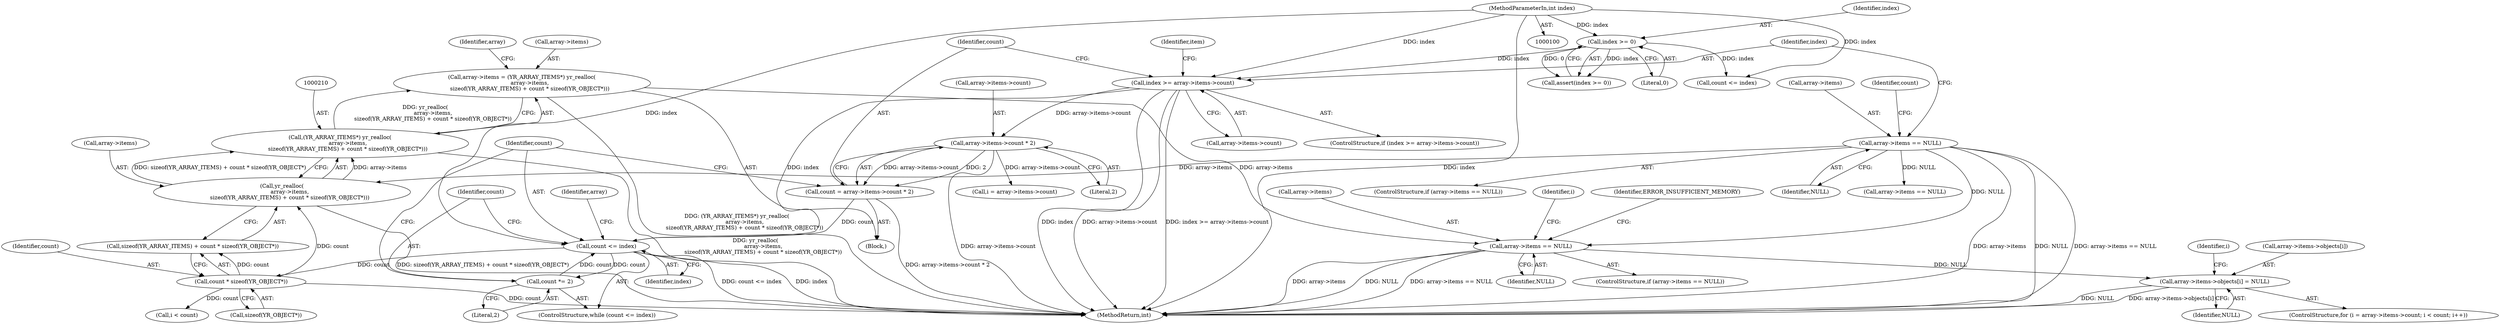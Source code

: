 digraph "0_yara_4a342f01e5439b9bb901aff1c6c23c536baeeb3f_0@integer" {
"1000205" [label="(Call,array->items = (YR_ARRAY_ITEMS*) yr_realloc(\n         array->items,\n         sizeof(YR_ARRAY_ITEMS) + count * sizeof(YR_OBJECT*)))"];
"1000209" [label="(Call,(YR_ARRAY_ITEMS*) yr_realloc(\n         array->items,\n         sizeof(YR_ARRAY_ITEMS) + count * sizeof(YR_OBJECT*)))"];
"1000211" [label="(Call,yr_realloc(\n         array->items,\n         sizeof(YR_ARRAY_ITEMS) + count * sizeof(YR_OBJECT*)))"];
"1000123" [label="(Call,array->items == NULL)"];
"1000218" [label="(Call,count * sizeof(YR_OBJECT*))"];
"1000199" [label="(Call,count <= index)"];
"1000189" [label="(Call,count = array->items->count * 2)"];
"1000191" [label="(Call,array->items->count * 2)"];
"1000181" [label="(Call,index >= array->items->count)"];
"1000109" [label="(Call,index >= 0)"];
"1000103" [label="(MethodParameterIn,int index)"];
"1000202" [label="(Call,count *= 2)"];
"1000223" [label="(Call,array->items == NULL)"];
"1000243" [label="(Call,array->items->objects[i] = NULL)"];
"1000192" [label="(Call,array->items->count)"];
"1000198" [label="(ControlStructure,while (count <= index))"];
"1000209" [label="(Call,(YR_ARRAY_ITEMS*) yr_realloc(\n         array->items,\n         sizeof(YR_ARRAY_ITEMS) + count * sizeof(YR_OBJECT*)))"];
"1000183" [label="(Call,array->items->count)"];
"1000199" [label="(Call,count <= index)"];
"1000227" [label="(Identifier,NULL)"];
"1000212" [label="(Call,array->items)"];
"1000190" [label="(Identifier,count)"];
"1000211" [label="(Call,yr_realloc(\n         array->items,\n         sizeof(YR_ARRAY_ITEMS) + count * sizeof(YR_OBJECT*)))"];
"1000200" [label="(Identifier,count)"];
"1000205" [label="(Call,array->items = (YR_ARRAY_ITEMS*) yr_realloc(\n         array->items,\n         sizeof(YR_ARRAY_ITEMS) + count * sizeof(YR_OBJECT*)))"];
"1000108" [label="(Call,assert(index >= 0))"];
"1000122" [label="(ControlStructure,if (array->items == NULL))"];
"1000123" [label="(Call,array->items == NULL)"];
"1000197" [label="(Literal,2)"];
"1000182" [label="(Identifier,index)"];
"1000219" [label="(Identifier,count)"];
"1000238" [label="(Call,i < count)"];
"1000222" [label="(ControlStructure,if (array->items == NULL))"];
"1000181" [label="(Call,index >= array->items->count)"];
"1000261" [label="(Identifier,item)"];
"1000130" [label="(Identifier,count)"];
"1000188" [label="(Block,)"];
"1000191" [label="(Call,array->items->count * 2)"];
"1000231" [label="(Call,i = array->items->count)"];
"1000251" [label="(Identifier,NULL)"];
"1000111" [label="(Literal,0)"];
"1000110" [label="(Identifier,index)"];
"1000242" [label="(Identifier,i)"];
"1000202" [label="(Call,count *= 2)"];
"1000201" [label="(Identifier,index)"];
"1000223" [label="(Call,array->items == NULL)"];
"1000230" [label="(ControlStructure,for (i = array->items->count; i < count; i++))"];
"1000189" [label="(Call,count = array->items->count * 2)"];
"1000206" [label="(Call,array->items)"];
"1000133" [label="(Call,count <= index)"];
"1000229" [label="(Identifier,ERROR_INSUFFICIENT_MEMORY)"];
"1000244" [label="(Call,array->items->objects[i])"];
"1000103" [label="(MethodParameterIn,int index)"];
"1000224" [label="(Call,array->items)"];
"1000180" [label="(ControlStructure,if (index >= array->items->count))"];
"1000232" [label="(Identifier,i)"];
"1000275" [label="(MethodReturn,int)"];
"1000127" [label="(Identifier,NULL)"];
"1000220" [label="(Call,sizeof(YR_OBJECT*))"];
"1000207" [label="(Identifier,array)"];
"1000109" [label="(Call,index >= 0)"];
"1000203" [label="(Identifier,count)"];
"1000204" [label="(Literal,2)"];
"1000215" [label="(Call,sizeof(YR_ARRAY_ITEMS) + count * sizeof(YR_OBJECT*))"];
"1000154" [label="(Call,array->items == NULL)"];
"1000225" [label="(Identifier,array)"];
"1000124" [label="(Call,array->items)"];
"1000243" [label="(Call,array->items->objects[i] = NULL)"];
"1000218" [label="(Call,count * sizeof(YR_OBJECT*))"];
"1000205" -> "1000188"  [label="AST: "];
"1000205" -> "1000209"  [label="CFG: "];
"1000206" -> "1000205"  [label="AST: "];
"1000209" -> "1000205"  [label="AST: "];
"1000225" -> "1000205"  [label="CFG: "];
"1000205" -> "1000275"  [label="DDG: (YR_ARRAY_ITEMS*) yr_realloc(\n         array->items,\n         sizeof(YR_ARRAY_ITEMS) + count * sizeof(YR_OBJECT*))"];
"1000209" -> "1000205"  [label="DDG: yr_realloc(\n         array->items,\n         sizeof(YR_ARRAY_ITEMS) + count * sizeof(YR_OBJECT*))"];
"1000205" -> "1000223"  [label="DDG: array->items"];
"1000209" -> "1000211"  [label="CFG: "];
"1000210" -> "1000209"  [label="AST: "];
"1000211" -> "1000209"  [label="AST: "];
"1000209" -> "1000275"  [label="DDG: yr_realloc(\n         array->items,\n         sizeof(YR_ARRAY_ITEMS) + count * sizeof(YR_OBJECT*))"];
"1000211" -> "1000209"  [label="DDG: array->items"];
"1000211" -> "1000209"  [label="DDG: sizeof(YR_ARRAY_ITEMS) + count * sizeof(YR_OBJECT*)"];
"1000211" -> "1000215"  [label="CFG: "];
"1000212" -> "1000211"  [label="AST: "];
"1000215" -> "1000211"  [label="AST: "];
"1000211" -> "1000275"  [label="DDG: sizeof(YR_ARRAY_ITEMS) + count * sizeof(YR_OBJECT*)"];
"1000123" -> "1000211"  [label="DDG: array->items"];
"1000218" -> "1000211"  [label="DDG: count"];
"1000123" -> "1000122"  [label="AST: "];
"1000123" -> "1000127"  [label="CFG: "];
"1000124" -> "1000123"  [label="AST: "];
"1000127" -> "1000123"  [label="AST: "];
"1000130" -> "1000123"  [label="CFG: "];
"1000182" -> "1000123"  [label="CFG: "];
"1000123" -> "1000275"  [label="DDG: NULL"];
"1000123" -> "1000275"  [label="DDG: array->items == NULL"];
"1000123" -> "1000275"  [label="DDG: array->items"];
"1000123" -> "1000154"  [label="DDG: NULL"];
"1000123" -> "1000223"  [label="DDG: NULL"];
"1000218" -> "1000215"  [label="AST: "];
"1000218" -> "1000220"  [label="CFG: "];
"1000219" -> "1000218"  [label="AST: "];
"1000220" -> "1000218"  [label="AST: "];
"1000215" -> "1000218"  [label="CFG: "];
"1000218" -> "1000275"  [label="DDG: count"];
"1000218" -> "1000215"  [label="DDG: count"];
"1000199" -> "1000218"  [label="DDG: count"];
"1000218" -> "1000238"  [label="DDG: count"];
"1000199" -> "1000198"  [label="AST: "];
"1000199" -> "1000201"  [label="CFG: "];
"1000200" -> "1000199"  [label="AST: "];
"1000201" -> "1000199"  [label="AST: "];
"1000203" -> "1000199"  [label="CFG: "];
"1000207" -> "1000199"  [label="CFG: "];
"1000199" -> "1000275"  [label="DDG: count <= index"];
"1000199" -> "1000275"  [label="DDG: index"];
"1000189" -> "1000199"  [label="DDG: count"];
"1000202" -> "1000199"  [label="DDG: count"];
"1000181" -> "1000199"  [label="DDG: index"];
"1000103" -> "1000199"  [label="DDG: index"];
"1000199" -> "1000202"  [label="DDG: count"];
"1000189" -> "1000188"  [label="AST: "];
"1000189" -> "1000191"  [label="CFG: "];
"1000190" -> "1000189"  [label="AST: "];
"1000191" -> "1000189"  [label="AST: "];
"1000200" -> "1000189"  [label="CFG: "];
"1000189" -> "1000275"  [label="DDG: array->items->count * 2"];
"1000191" -> "1000189"  [label="DDG: array->items->count"];
"1000191" -> "1000189"  [label="DDG: 2"];
"1000191" -> "1000197"  [label="CFG: "];
"1000192" -> "1000191"  [label="AST: "];
"1000197" -> "1000191"  [label="AST: "];
"1000191" -> "1000275"  [label="DDG: array->items->count"];
"1000181" -> "1000191"  [label="DDG: array->items->count"];
"1000191" -> "1000231"  [label="DDG: array->items->count"];
"1000181" -> "1000180"  [label="AST: "];
"1000181" -> "1000183"  [label="CFG: "];
"1000182" -> "1000181"  [label="AST: "];
"1000183" -> "1000181"  [label="AST: "];
"1000190" -> "1000181"  [label="CFG: "];
"1000261" -> "1000181"  [label="CFG: "];
"1000181" -> "1000275"  [label="DDG: index >= array->items->count"];
"1000181" -> "1000275"  [label="DDG: index"];
"1000181" -> "1000275"  [label="DDG: array->items->count"];
"1000109" -> "1000181"  [label="DDG: index"];
"1000103" -> "1000181"  [label="DDG: index"];
"1000109" -> "1000108"  [label="AST: "];
"1000109" -> "1000111"  [label="CFG: "];
"1000110" -> "1000109"  [label="AST: "];
"1000111" -> "1000109"  [label="AST: "];
"1000108" -> "1000109"  [label="CFG: "];
"1000109" -> "1000108"  [label="DDG: index"];
"1000109" -> "1000108"  [label="DDG: 0"];
"1000103" -> "1000109"  [label="DDG: index"];
"1000109" -> "1000133"  [label="DDG: index"];
"1000103" -> "1000100"  [label="AST: "];
"1000103" -> "1000275"  [label="DDG: index"];
"1000103" -> "1000133"  [label="DDG: index"];
"1000202" -> "1000198"  [label="AST: "];
"1000202" -> "1000204"  [label="CFG: "];
"1000203" -> "1000202"  [label="AST: "];
"1000204" -> "1000202"  [label="AST: "];
"1000200" -> "1000202"  [label="CFG: "];
"1000223" -> "1000222"  [label="AST: "];
"1000223" -> "1000227"  [label="CFG: "];
"1000224" -> "1000223"  [label="AST: "];
"1000227" -> "1000223"  [label="AST: "];
"1000229" -> "1000223"  [label="CFG: "];
"1000232" -> "1000223"  [label="CFG: "];
"1000223" -> "1000275"  [label="DDG: NULL"];
"1000223" -> "1000275"  [label="DDG: array->items == NULL"];
"1000223" -> "1000275"  [label="DDG: array->items"];
"1000223" -> "1000243"  [label="DDG: NULL"];
"1000243" -> "1000230"  [label="AST: "];
"1000243" -> "1000251"  [label="CFG: "];
"1000244" -> "1000243"  [label="AST: "];
"1000251" -> "1000243"  [label="AST: "];
"1000242" -> "1000243"  [label="CFG: "];
"1000243" -> "1000275"  [label="DDG: NULL"];
"1000243" -> "1000275"  [label="DDG: array->items->objects[i]"];
}
